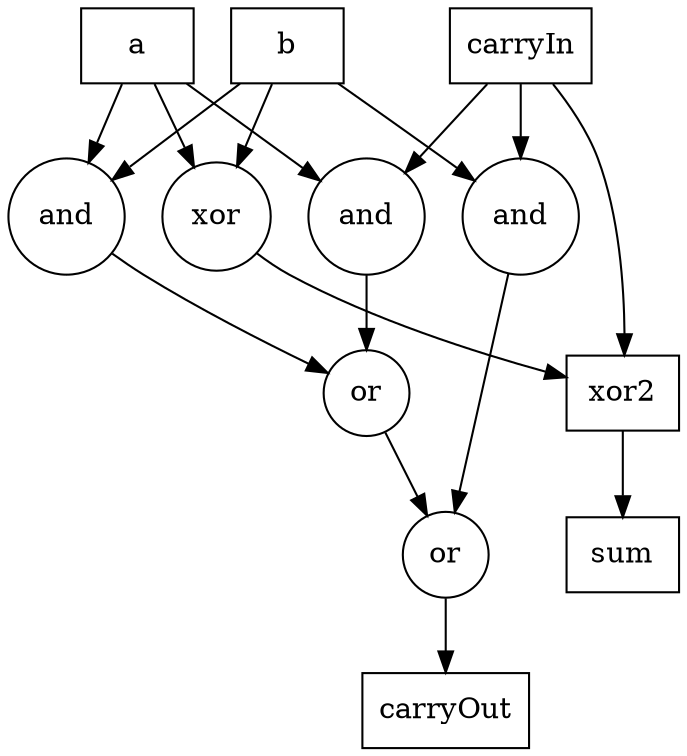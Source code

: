     digraph G {
      node [shape="box"];
      a -> xor1;
      b -> xor1;
      xor1 -> xor2;
      carryIn -> xor2;
      xor2 -> sum;

      a -> and1;
      b -> and1;

      a -> and2;
      carryIn -> and2;

      b -> and3;
      carryIn -> and3;

      and1 -> or1;
      and2 -> or1;

      or1 -> or2;
      and3 -> or2;

      or2 -> carryOut;

      and1 [shape="circle", label="and"];
      and2 [shape="circle", label="and"];
      and3 [shape="circle", label="and"];

      or1 [shape="circle", label="or"];
      or2 [shape="circle", label="or"];

      xor1 [shape="circle", label="xor"];
      xor1 [shape="circle", label="xor"];
    }
